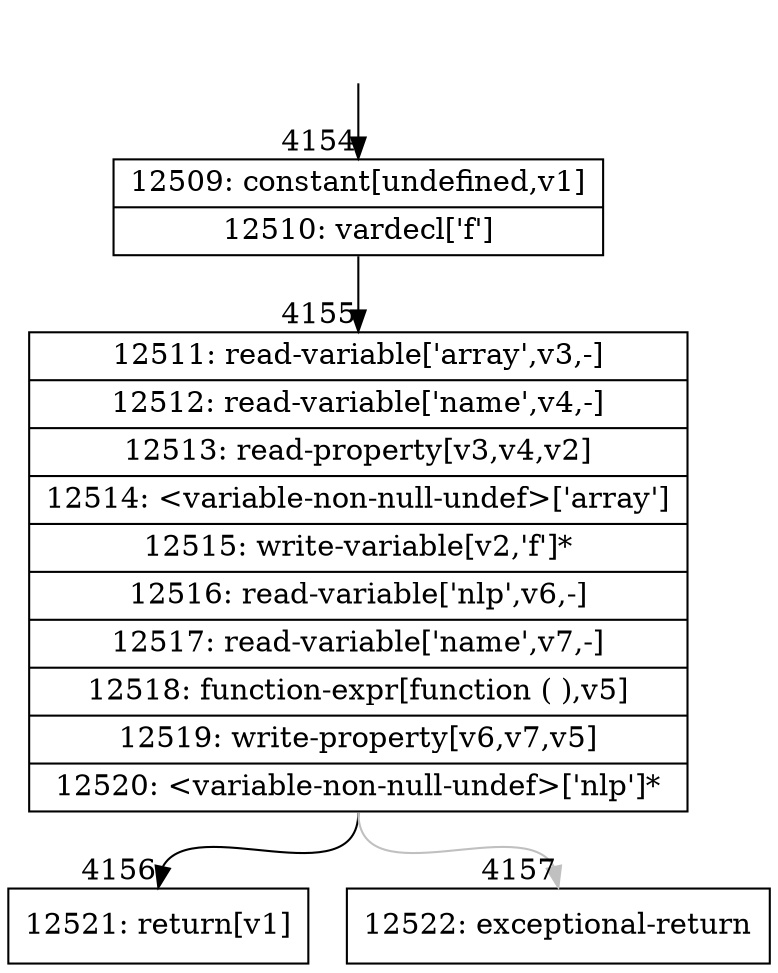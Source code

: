 digraph {
rankdir="TD"
BB_entry289[shape=none,label=""];
BB_entry289 -> BB4154 [tailport=s, headport=n, headlabel="    4154"]
BB4154 [shape=record label="{12509: constant[undefined,v1]|12510: vardecl['f']}" ] 
BB4154 -> BB4155 [tailport=s, headport=n, headlabel="      4155"]
BB4155 [shape=record label="{12511: read-variable['array',v3,-]|12512: read-variable['name',v4,-]|12513: read-property[v3,v4,v2]|12514: \<variable-non-null-undef\>['array']|12515: write-variable[v2,'f']*|12516: read-variable['nlp',v6,-]|12517: read-variable['name',v7,-]|12518: function-expr[function ( ),v5]|12519: write-property[v6,v7,v5]|12520: \<variable-non-null-undef\>['nlp']*}" ] 
BB4155 -> BB4156 [tailport=s, headport=n, headlabel="      4156"]
BB4155 -> BB4157 [tailport=s, headport=n, color=gray, headlabel="      4157"]
BB4156 [shape=record label="{12521: return[v1]}" ] 
BB4157 [shape=record label="{12522: exceptional-return}" ] 
//#$~ 5555
}
